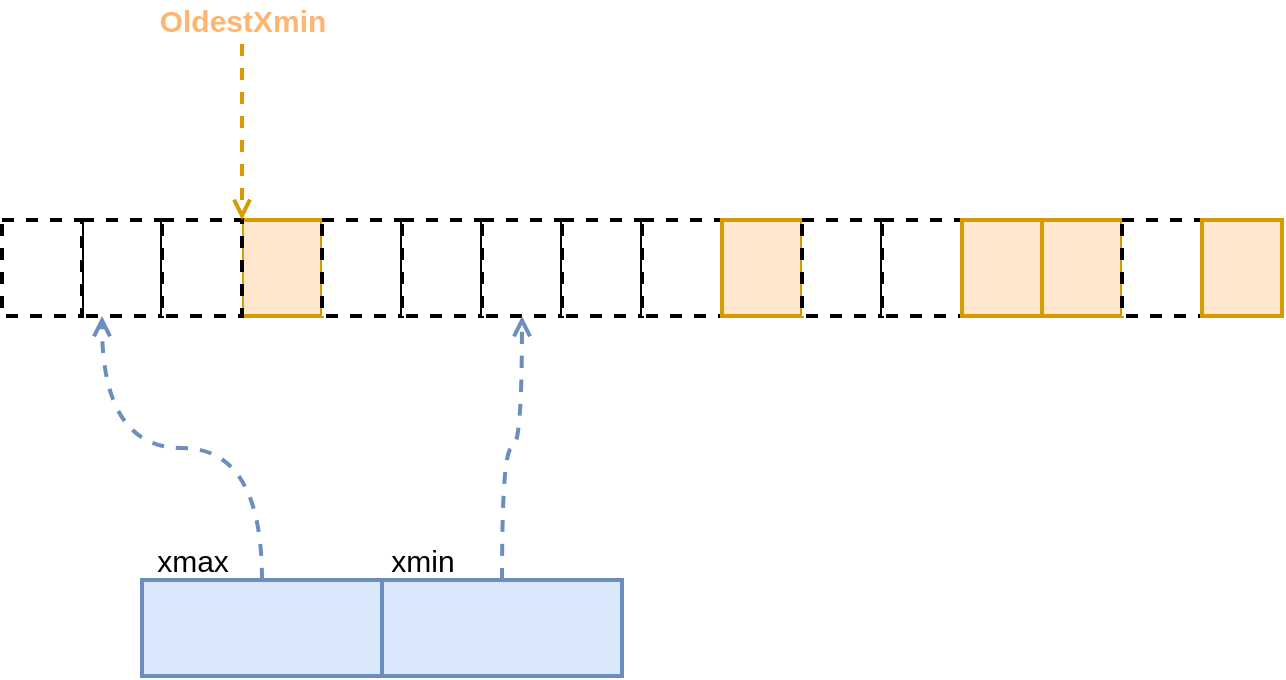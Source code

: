<mxfile version="14.6.13" type="device" pages="4"><diagram id="qN7-eHip-FK7MwKIAwkk" name="OlestXmin"><mxGraphModel dx="1106" dy="1003" grid="1" gridSize="10" guides="1" tooltips="1" connect="1" arrows="1" fold="1" page="1" pageScale="1" pageWidth="850" pageHeight="1100" math="0" shadow="0"><root><mxCell id="0"/><mxCell id="1" parent="0"/><mxCell id="NRxOP3LeIDMQP-zVwlDZ-1" value="" style="rounded=0;whiteSpace=wrap;html=1;strokeWidth=2;fontSize=17;fillColor=#ffe6cc;strokeColor=#d79b00;" vertex="1" parent="1"><mxGeometry x="190" y="300" width="40" height="48" as="geometry"/></mxCell><mxCell id="NRxOP3LeIDMQP-zVwlDZ-2" value="" style="rounded=0;whiteSpace=wrap;html=1;strokeWidth=2;fontSize=17;dashed=1;" vertex="1" parent="1"><mxGeometry x="230" y="300" width="40" height="48" as="geometry"/></mxCell><mxCell id="NRxOP3LeIDMQP-zVwlDZ-3" value="" style="rounded=0;whiteSpace=wrap;html=1;strokeWidth=2;fontSize=17;dashed=1;" vertex="1" parent="1"><mxGeometry x="270" y="300" width="40" height="48" as="geometry"/></mxCell><mxCell id="NRxOP3LeIDMQP-zVwlDZ-4" value="" style="rounded=0;whiteSpace=wrap;html=1;strokeWidth=2;fontSize=17;dashed=1;" vertex="1" parent="1"><mxGeometry x="310" y="300" width="40" height="48" as="geometry"/></mxCell><mxCell id="NRxOP3LeIDMQP-zVwlDZ-5" value="" style="rounded=0;whiteSpace=wrap;html=1;strokeWidth=2;fontSize=17;dashed=1;" vertex="1" parent="1"><mxGeometry x="350" y="300" width="40" height="48" as="geometry"/></mxCell><mxCell id="NRxOP3LeIDMQP-zVwlDZ-6" value="" style="rounded=0;whiteSpace=wrap;html=1;strokeWidth=2;fontSize=17;dashed=1;" vertex="1" parent="1"><mxGeometry x="390" y="300" width="40" height="48" as="geometry"/></mxCell><mxCell id="NRxOP3LeIDMQP-zVwlDZ-7" value="" style="rounded=0;whiteSpace=wrap;html=1;strokeWidth=2;fontSize=17;fillColor=#ffe6cc;strokeColor=#d79b00;" vertex="1" parent="1"><mxGeometry x="430" y="300" width="40" height="48" as="geometry"/></mxCell><mxCell id="NRxOP3LeIDMQP-zVwlDZ-8" value="" style="rounded=0;whiteSpace=wrap;html=1;strokeWidth=2;fontSize=17;dashed=1;" vertex="1" parent="1"><mxGeometry x="470" y="300" width="40" height="48" as="geometry"/></mxCell><mxCell id="NRxOP3LeIDMQP-zVwlDZ-9" value="" style="rounded=0;whiteSpace=wrap;html=1;strokeWidth=2;fontSize=17;dashed=1;" vertex="1" parent="1"><mxGeometry x="510" y="300" width="40" height="48" as="geometry"/></mxCell><mxCell id="NRxOP3LeIDMQP-zVwlDZ-10" value="" style="rounded=0;whiteSpace=wrap;html=1;strokeWidth=2;fontSize=17;fillColor=#ffe6cc;strokeColor=#d79b00;" vertex="1" parent="1"><mxGeometry x="550" y="300" width="40" height="48" as="geometry"/></mxCell><mxCell id="NRxOP3LeIDMQP-zVwlDZ-11" value="" style="rounded=0;whiteSpace=wrap;html=1;strokeWidth=2;fontSize=17;fillColor=#ffe6cc;strokeColor=#d79b00;" vertex="1" parent="1"><mxGeometry x="590" y="300" width="40" height="48" as="geometry"/></mxCell><mxCell id="NRxOP3LeIDMQP-zVwlDZ-12" value="" style="rounded=0;whiteSpace=wrap;html=1;strokeWidth=2;fontSize=17;dashed=1;" vertex="1" parent="1"><mxGeometry x="630" y="300" width="40" height="48" as="geometry"/></mxCell><mxCell id="NRxOP3LeIDMQP-zVwlDZ-13" value="" style="rounded=0;whiteSpace=wrap;html=1;strokeWidth=2;fontSize=17;fillColor=#ffe6cc;strokeColor=#d79b00;" vertex="1" parent="1"><mxGeometry x="670" y="300" width="40" height="48" as="geometry"/></mxCell><mxCell id="NRxOP3LeIDMQP-zVwlDZ-14" value="" style="rounded=0;whiteSpace=wrap;html=1;strokeWidth=2;fontSize=17;dashed=1;" vertex="1" parent="1"><mxGeometry x="110" y="300" width="40" height="48" as="geometry"/></mxCell><mxCell id="NRxOP3LeIDMQP-zVwlDZ-15" value="" style="rounded=0;whiteSpace=wrap;html=1;strokeWidth=2;fontSize=17;dashed=1;" vertex="1" parent="1"><mxGeometry x="150" y="300" width="40" height="48" as="geometry"/></mxCell><mxCell id="NRxOP3LeIDMQP-zVwlDZ-16" value="" style="endArrow=open;html=1;entryX=1;entryY=0;entryDx=0;entryDy=0;dashed=1;endFill=0;strokeWidth=2;fillColor=#ffe6cc;strokeColor=#d79b00;exitX=0.5;exitY=1.1;exitDx=0;exitDy=0;exitPerimeter=0;" edge="1" parent="1" source="NRxOP3LeIDMQP-zVwlDZ-17" target="NRxOP3LeIDMQP-zVwlDZ-15"><mxGeometry width="50" height="50" relative="1" as="geometry"><mxPoint x="-255" y="220" as="sourcePoint"/><mxPoint x="-330" y="360" as="targetPoint"/></mxGeometry></mxCell><mxCell id="NRxOP3LeIDMQP-zVwlDZ-17" value="OldestXmin" style="text;html=1;align=center;verticalAlign=middle;resizable=0;points=[];autosize=1;strokeColor=none;fontStyle=1;fontSize=15;fontColor=#FFB570;" vertex="1" parent="1"><mxGeometry x="140" y="190" width="100" height="20" as="geometry"/></mxCell><mxCell id="NRxOP3LeIDMQP-zVwlDZ-18" style="edgeStyle=orthogonalEdgeStyle;rounded=0;orthogonalLoop=1;jettySize=auto;html=1;exitX=0.5;exitY=0;exitDx=0;exitDy=0;entryX=0.25;entryY=1;entryDx=0;entryDy=0;dashed=1;fontSize=15;fontColor=#FFB570;endArrow=open;endFill=0;strokeWidth=2;curved=1;fillColor=#dae8fc;strokeColor=#6c8ebf;" edge="1" parent="1" source="NRxOP3LeIDMQP-zVwlDZ-19" target="NRxOP3LeIDMQP-zVwlDZ-14"><mxGeometry relative="1" as="geometry"/></mxCell><mxCell id="NRxOP3LeIDMQP-zVwlDZ-19" value="" style="rounded=0;whiteSpace=wrap;html=1;strokeWidth=2;fontSize=17;fillColor=#dae8fc;strokeColor=#6c8ebf;" vertex="1" parent="1"><mxGeometry x="140" y="480" width="120" height="48" as="geometry"/></mxCell><mxCell id="NRxOP3LeIDMQP-zVwlDZ-20" value="xmax" style="text;html=1;align=center;verticalAlign=middle;resizable=0;points=[];autosize=1;fontSize=15;" vertex="1" parent="1"><mxGeometry x="140" y="460" width="50" height="20" as="geometry"/></mxCell><mxCell id="NRxOP3LeIDMQP-zVwlDZ-21" style="edgeStyle=orthogonalEdgeStyle;curved=1;rounded=0;orthogonalLoop=1;jettySize=auto;html=1;exitX=0.5;exitY=0;exitDx=0;exitDy=0;entryX=0.5;entryY=1;entryDx=0;entryDy=0;dashed=1;fontSize=15;fontColor=#FFB570;endArrow=open;endFill=0;strokeWidth=2;fillColor=#dae8fc;strokeColor=#6c8ebf;" edge="1" parent="1" source="NRxOP3LeIDMQP-zVwlDZ-22" target="NRxOP3LeIDMQP-zVwlDZ-4"><mxGeometry relative="1" as="geometry"/></mxCell><mxCell id="NRxOP3LeIDMQP-zVwlDZ-22" value="" style="rounded=0;whiteSpace=wrap;html=1;strokeWidth=2;fontSize=17;fillColor=#dae8fc;strokeColor=#6c8ebf;" vertex="1" parent="1"><mxGeometry x="260" y="480" width="120" height="48" as="geometry"/></mxCell><mxCell id="NRxOP3LeIDMQP-zVwlDZ-23" value="xmin" style="text;html=1;align=center;verticalAlign=middle;resizable=0;points=[];autosize=1;fontSize=15;" vertex="1" parent="1"><mxGeometry x="255" y="460" width="50" height="20" as="geometry"/></mxCell><mxCell id="NRxOP3LeIDMQP-zVwlDZ-24" value="" style="rounded=0;whiteSpace=wrap;html=1;strokeWidth=2;fontSize=17;dashed=1;" vertex="1" parent="1"><mxGeometry x="70" y="300" width="40" height="48" as="geometry"/></mxCell></root></mxGraphModel></diagram><diagram id="BMmLisI3dD2xZ5gy7JbU" name="Truncate"><mxGraphModel dx="1106" dy="1003" grid="1" gridSize="10" guides="1" tooltips="1" connect="1" arrows="1" fold="1" page="1" pageScale="1" pageWidth="850" pageHeight="1100" math="0" shadow="0"><root><mxCell id="S-P9A-D5tziw9vJ8wwl2-0"/><mxCell id="S-P9A-D5tziw9vJ8wwl2-1" parent="S-P9A-D5tziw9vJ8wwl2-0"/><mxCell id="S-P9A-D5tziw9vJ8wwl2-2" value="" style="rounded=0;whiteSpace=wrap;html=1;strokeWidth=2;fontSize=17;fillColor=#f8cecc;strokeColor=#b85450;dashed=1;perimeterSpacing=1;" vertex="1" parent="S-P9A-D5tziw9vJ8wwl2-1"><mxGeometry x="470" y="410" width="40" height="48" as="geometry"/></mxCell><mxCell id="S-P9A-D5tziw9vJ8wwl2-3" value="" style="rounded=0;whiteSpace=wrap;html=1;strokeWidth=2;fontSize=17;fillColor=#fff2cc;strokeColor=#d6b656;dashed=1;" vertex="1" parent="S-P9A-D5tziw9vJ8wwl2-1"><mxGeometry x="310" y="410" width="40" height="48" as="geometry"/></mxCell><mxCell id="S-P9A-D5tziw9vJ8wwl2-4" value="" style="rounded=0;whiteSpace=wrap;html=1;strokeWidth=2;fontSize=17;fillColor=#fff2cc;strokeColor=#d6b656;dashed=1;" vertex="1" parent="S-P9A-D5tziw9vJ8wwl2-1"><mxGeometry x="190" y="410" width="40" height="48" as="geometry"/></mxCell><mxCell id="S-P9A-D5tziw9vJ8wwl2-5" value="" style="rounded=0;whiteSpace=wrap;html=1;strokeWidth=2;fontSize=17;dashed=1;fillColor=#fff2cc;strokeColor=#d6b656;" vertex="1" parent="S-P9A-D5tziw9vJ8wwl2-1"><mxGeometry x="310" y="230" width="40" height="48" as="geometry"/></mxCell><mxCell id="S-P9A-D5tziw9vJ8wwl2-6" value="" style="rounded=0;whiteSpace=wrap;html=1;strokeWidth=2;fontSize=17;fillColor=#ffe6cc;strokeColor=#d79b00;" vertex="1" parent="S-P9A-D5tziw9vJ8wwl2-1"><mxGeometry x="230" y="410" width="40" height="48" as="geometry"/></mxCell><mxCell id="S-P9A-D5tziw9vJ8wwl2-7" value="" style="rounded=0;whiteSpace=wrap;html=1;strokeWidth=2;fontSize=17;fillColor=#ffe6cc;strokeColor=#d79b00;" vertex="1" parent="S-P9A-D5tziw9vJ8wwl2-1"><mxGeometry x="270" y="410" width="40" height="48" as="geometry"/></mxCell><mxCell id="S-P9A-D5tziw9vJ8wwl2-8" value="" style="rounded=0;whiteSpace=wrap;html=1;strokeWidth=2;fontSize=17;fillColor=#ffe6cc;strokeColor=#d79b00;" vertex="1" parent="S-P9A-D5tziw9vJ8wwl2-1"><mxGeometry x="350" y="410" width="40" height="48" as="geometry"/></mxCell><mxCell id="S-P9A-D5tziw9vJ8wwl2-9" value="" style="rounded=0;whiteSpace=wrap;html=1;strokeWidth=2;fontSize=17;fillColor=#ffe6cc;strokeColor=#d79b00;" vertex="1" parent="S-P9A-D5tziw9vJ8wwl2-1"><mxGeometry x="390" y="410" width="40" height="48" as="geometry"/></mxCell><mxCell id="S-P9A-D5tziw9vJ8wwl2-10" value="" style="rounded=0;whiteSpace=wrap;html=1;strokeWidth=2;fontSize=17;fillColor=#f8cecc;strokeColor=#b85450;dashed=1;" vertex="1" parent="S-P9A-D5tziw9vJ8wwl2-1"><mxGeometry x="430" y="410" width="40" height="48" as="geometry"/></mxCell><mxCell id="S-P9A-D5tziw9vJ8wwl2-11" value="" style="rounded=0;whiteSpace=wrap;html=1;strokeWidth=2;fontSize=17;fillColor=#f8cecc;strokeColor=#b85450;dashed=1;" vertex="1" parent="S-P9A-D5tziw9vJ8wwl2-1"><mxGeometry x="510" y="410" width="40" height="48" as="geometry"/></mxCell><mxCell id="S-P9A-D5tziw9vJ8wwl2-12" value="" style="rounded=0;whiteSpace=wrap;html=1;strokeWidth=2;fontSize=17;fillColor=#ffe6cc;strokeColor=#d79b00;" vertex="1" parent="S-P9A-D5tziw9vJ8wwl2-1"><mxGeometry x="160" y="230" width="40" height="48" as="geometry"/></mxCell><mxCell id="S-P9A-D5tziw9vJ8wwl2-13" value="DataPage" style="text;html=1;align=center;verticalAlign=middle;resizable=0;points=[];autosize=1;strokeColor=none;fontSize=15;fontColor=#330000;" vertex="1" parent="S-P9A-D5tziw9vJ8wwl2-1"><mxGeometry x="200" y="244" width="80" height="20" as="geometry"/></mxCell><mxCell id="S-P9A-D5tziw9vJ8wwl2-14" value="..." style="rounded=0;whiteSpace=wrap;html=1;strokeWidth=2;fontSize=17;fillColor=#ffe6cc;strokeColor=#d79b00;" vertex="1" parent="S-P9A-D5tziw9vJ8wwl2-1"><mxGeometry x="150" y="410" width="40" height="48" as="geometry"/></mxCell><mxCell id="S-P9A-D5tziw9vJ8wwl2-15" value="" style="endArrow=open;html=1;dashed=1;fontSize=15;fontColor=#330000;strokeWidth=2;entryX=1;entryY=0;entryDx=0;entryDy=0;endFill=0;" edge="1" parent="S-P9A-D5tziw9vJ8wwl2-1" target="S-P9A-D5tziw9vJ8wwl2-11"><mxGeometry width="50" height="50" relative="1" as="geometry"><mxPoint x="550" y="360" as="sourcePoint"/><mxPoint x="500" y="290" as="targetPoint"/></mxGeometry></mxCell><mxCell id="S-P9A-D5tziw9vJ8wwl2-16" value="end" style="text;html=1;align=center;verticalAlign=middle;resizable=0;points=[];autosize=1;strokeColor=none;fontSize=15;fontColor=#330000;fontStyle=1" vertex="1" parent="S-P9A-D5tziw9vJ8wwl2-1"><mxGeometry x="530" y="340" width="40" height="20" as="geometry"/></mxCell><mxCell id="S-P9A-D5tziw9vJ8wwl2-17" value="Unused Page" style="text;html=1;align=center;verticalAlign=middle;resizable=0;points=[];autosize=1;fontSize=15;fontStyle=0" vertex="1" parent="S-P9A-D5tziw9vJ8wwl2-1"><mxGeometry x="350" y="244" width="110" height="20" as="geometry"/></mxCell><mxCell id="S-P9A-D5tziw9vJ8wwl2-18" value="" style="endArrow=none;dashed=1;html=1;strokeWidth=2;fontSize=15;fillColor=#f8cecc;fontColor=#F19C99;strokeColor=#F19C99;" edge="1" parent="S-P9A-D5tziw9vJ8wwl2-1"><mxGeometry width="50" height="50" relative="1" as="geometry"><mxPoint x="430" y="350" as="sourcePoint"/><mxPoint x="430" y="510" as="targetPoint"/></mxGeometry></mxCell><mxCell id="S-P9A-D5tziw9vJ8wwl2-19" value="Truncate" style="text;html=1;align=center;verticalAlign=middle;resizable=0;points=[];autosize=1;strokeColor=none;fontSize=15;fontStyle=1;fontColor=#F19C99;" vertex="1" parent="S-P9A-D5tziw9vJ8wwl2-1"><mxGeometry x="390" y="320" width="80" height="20" as="geometry"/></mxCell><mxCell id="S-P9A-D5tziw9vJ8wwl2-20" value="" style="edgeStyle=orthogonalEdgeStyle;curved=1;rounded=0;orthogonalLoop=1;jettySize=auto;html=1;dashed=1;fontSize=15;fontColor=#F19C99;endArrow=open;endFill=0;strokeWidth=2;entryX=0.5;entryY=1;entryDx=0;entryDy=0;fillColor=#dae8fc;strokeColor=#FFD966;" edge="1" parent="S-P9A-D5tziw9vJ8wwl2-1" source="S-P9A-D5tziw9vJ8wwl2-25" target="S-P9A-D5tziw9vJ8wwl2-2"><mxGeometry relative="1" as="geometry"/></mxCell><mxCell id="S-P9A-D5tziw9vJ8wwl2-21" value="" style="edgeStyle=orthogonalEdgeStyle;curved=1;rounded=0;orthogonalLoop=1;jettySize=auto;html=1;dashed=1;fontSize=15;fontColor=#F19C99;endArrow=open;endFill=0;strokeWidth=2;entryX=0.5;entryY=1;entryDx=0;entryDy=0;fillColor=#dae8fc;strokeColor=#FFD966;" edge="1" parent="S-P9A-D5tziw9vJ8wwl2-1" source="S-P9A-D5tziw9vJ8wwl2-25" target="S-P9A-D5tziw9vJ8wwl2-10"><mxGeometry relative="1" as="geometry"/></mxCell><mxCell id="S-P9A-D5tziw9vJ8wwl2-22" value="" style="edgeStyle=orthogonalEdgeStyle;curved=1;rounded=0;orthogonalLoop=1;jettySize=auto;html=1;dashed=1;fontSize=15;fontColor=#F19C99;endArrow=open;endFill=0;strokeWidth=2;fillColor=#dae8fc;strokeColor=#FFD966;" edge="1" parent="S-P9A-D5tziw9vJ8wwl2-1" source="S-P9A-D5tziw9vJ8wwl2-25" target="S-P9A-D5tziw9vJ8wwl2-11"><mxGeometry relative="1" as="geometry"/></mxCell><mxCell id="S-P9A-D5tziw9vJ8wwl2-23" value="" style="edgeStyle=orthogonalEdgeStyle;curved=1;rounded=0;orthogonalLoop=1;jettySize=auto;html=1;dashed=1;fontSize=15;fontColor=#F19C99;endArrow=open;endFill=0;strokeWidth=2;entryX=0.5;entryY=1;entryDx=0;entryDy=0;fillColor=#dae8fc;strokeColor=#FFD966;" edge="1" parent="S-P9A-D5tziw9vJ8wwl2-1" source="S-P9A-D5tziw9vJ8wwl2-25" target="S-P9A-D5tziw9vJ8wwl2-3"><mxGeometry relative="1" as="geometry"/></mxCell><mxCell id="S-P9A-D5tziw9vJ8wwl2-24" value="" style="edgeStyle=orthogonalEdgeStyle;curved=1;rounded=0;orthogonalLoop=1;jettySize=auto;html=1;dashed=1;fontSize=15;fontColor=#F19C99;endArrow=open;endFill=0;strokeWidth=2;fillColor=#dae8fc;entryX=0.5;entryY=1;entryDx=0;entryDy=0;strokeColor=#FFD966;" edge="1" parent="S-P9A-D5tziw9vJ8wwl2-1" source="S-P9A-D5tziw9vJ8wwl2-25" target="S-P9A-D5tziw9vJ8wwl2-4"><mxGeometry relative="1" as="geometry"/></mxCell><mxCell id="S-P9A-D5tziw9vJ8wwl2-25" value="VACUUM" style="text;html=1;align=center;verticalAlign=middle;resizable=0;points=[];autosize=1;fontSize=15;fontStyle=1;fontColor=#FFD966;" vertex="1" parent="S-P9A-D5tziw9vJ8wwl2-1"><mxGeometry x="290" y="560" width="80" height="20" as="geometry"/></mxCell><mxCell id="S-P9A-D5tziw9vJ8wwl2-26" value="" style="rounded=0;whiteSpace=wrap;html=1;strokeWidth=2;fontSize=17;fillColor=#f8cecc;strokeColor=#b85450;dashed=1;" vertex="1" parent="S-P9A-D5tziw9vJ8wwl2-1"><mxGeometry x="475" y="230" width="40" height="48" as="geometry"/></mxCell><mxCell id="S-P9A-D5tziw9vJ8wwl2-27" value="&amp;nbsp;Free Page" style="text;html=1;align=center;verticalAlign=middle;resizable=0;points=[];autosize=1;fontSize=15;" vertex="1" parent="S-P9A-D5tziw9vJ8wwl2-1"><mxGeometry x="515" y="244" width="90" height="20" as="geometry"/></mxCell><mxCell id="S-P9A-D5tziw9vJ8wwl2-28" value="" style="rounded=0;whiteSpace=wrap;html=1;strokeWidth=2;fontSize=17;fontColor=#FFD966;fillColor=none;dashed=1;" vertex="1" parent="S-P9A-D5tziw9vJ8wwl2-1"><mxGeometry x="130" y="380" width="450" height="100" as="geometry"/></mxCell><mxCell id="S-P9A-D5tziw9vJ8wwl2-29" value="file" style="text;html=1;align=center;verticalAlign=middle;resizable=0;points=[];autosize=1;fontSize=15;" vertex="1" parent="S-P9A-D5tziw9vJ8wwl2-1"><mxGeometry x="130" y="360" width="30" height="20" as="geometry"/></mxCell></root></mxGraphModel></diagram><diagram id="OkwhIlLmRF3444ZNIu5r" name="vacuumfull"><mxGraphModel dx="1106" dy="1003" grid="1" gridSize="10" guides="1" tooltips="1" connect="1" arrows="1" fold="1" page="1" pageScale="1" pageWidth="850" pageHeight="1100" math="0" shadow="0"><root><mxCell id="kVs6sdmf_v7Ayw3e-QyI-0"/><mxCell id="kVs6sdmf_v7Ayw3e-QyI-1" parent="kVs6sdmf_v7Ayw3e-QyI-0"/><mxCell id="kVs6sdmf_v7Ayw3e-QyI-2" value="" style="rounded=0;whiteSpace=wrap;html=1;strokeWidth=2;fontSize=17;fillColor=#fff2cc;strokeColor=#d6b656;dashed=1;perimeterSpacing=1;" vertex="1" parent="kVs6sdmf_v7Ayw3e-QyI-1"><mxGeometry x="435" y="410" width="40" height="48" as="geometry"/></mxCell><mxCell id="kVs6sdmf_v7Ayw3e-QyI-3" value="" style="rounded=0;whiteSpace=wrap;html=1;strokeWidth=2;fontSize=17;fillColor=#fff2cc;strokeColor=#d6b656;dashed=1;" vertex="1" parent="kVs6sdmf_v7Ayw3e-QyI-1"><mxGeometry x="275" y="410" width="40" height="48" as="geometry"/></mxCell><mxCell id="kVs6sdmf_v7Ayw3e-QyI-4" value="" style="rounded=0;whiteSpace=wrap;html=1;strokeWidth=2;fontSize=17;fillColor=#fff2cc;strokeColor=#d6b656;dashed=1;" vertex="1" parent="kVs6sdmf_v7Ayw3e-QyI-1"><mxGeometry x="155" y="410" width="40" height="48" as="geometry"/></mxCell><mxCell id="kVs6sdmf_v7Ayw3e-QyI-5" style="edgeStyle=orthogonalEdgeStyle;curved=1;rounded=0;orthogonalLoop=1;jettySize=auto;html=1;exitX=0.5;exitY=1;exitDx=0;exitDy=0;dashed=1;fontSize=15;fontColor=#FFD966;endArrow=open;endFill=0;strokeWidth=2;strokeColor=#FFCE9F;" edge="1" parent="kVs6sdmf_v7Ayw3e-QyI-1" source="kVs6sdmf_v7Ayw3e-QyI-6" target="kVs6sdmf_v7Ayw3e-QyI-18"><mxGeometry relative="1" as="geometry"/></mxCell><mxCell id="kVs6sdmf_v7Ayw3e-QyI-6" value="" style="rounded=0;whiteSpace=wrap;html=1;strokeWidth=2;fontSize=17;fillColor=#ffe6cc;strokeColor=#d79b00;" vertex="1" parent="kVs6sdmf_v7Ayw3e-QyI-1"><mxGeometry x="195" y="410" width="40" height="48" as="geometry"/></mxCell><mxCell id="kVs6sdmf_v7Ayw3e-QyI-7" style="edgeStyle=orthogonalEdgeStyle;curved=1;rounded=0;orthogonalLoop=1;jettySize=auto;html=1;exitX=0.5;exitY=1;exitDx=0;exitDy=0;entryX=0.5;entryY=0;entryDx=0;entryDy=0;dashed=1;fontSize=15;fontColor=#FFD966;endArrow=open;endFill=0;strokeWidth=2;strokeColor=#FFCE9F;" edge="1" parent="kVs6sdmf_v7Ayw3e-QyI-1" source="kVs6sdmf_v7Ayw3e-QyI-8" target="kVs6sdmf_v7Ayw3e-QyI-19"><mxGeometry relative="1" as="geometry"/></mxCell><mxCell id="kVs6sdmf_v7Ayw3e-QyI-8" value="" style="rounded=0;whiteSpace=wrap;html=1;strokeWidth=2;fontSize=17;fillColor=#ffe6cc;strokeColor=#d79b00;" vertex="1" parent="kVs6sdmf_v7Ayw3e-QyI-1"><mxGeometry x="235" y="410" width="40" height="48" as="geometry"/></mxCell><mxCell id="kVs6sdmf_v7Ayw3e-QyI-9" value="" style="edgeStyle=orthogonalEdgeStyle;curved=1;rounded=0;orthogonalLoop=1;jettySize=auto;html=1;dashed=1;fontSize=15;fontColor=#FFD966;endArrow=open;endFill=0;strokeWidth=2;entryX=0.5;entryY=0;entryDx=0;entryDy=0;exitX=0.5;exitY=1;exitDx=0;exitDy=0;strokeColor=#FFCE9F;" edge="1" parent="kVs6sdmf_v7Ayw3e-QyI-1" source="kVs6sdmf_v7Ayw3e-QyI-10" target="kVs6sdmf_v7Ayw3e-QyI-20"><mxGeometry relative="1" as="geometry"/></mxCell><mxCell id="kVs6sdmf_v7Ayw3e-QyI-10" value="" style="rounded=0;whiteSpace=wrap;html=1;strokeWidth=2;fontSize=17;fillColor=#ffe6cc;strokeColor=#d79b00;" vertex="1" parent="kVs6sdmf_v7Ayw3e-QyI-1"><mxGeometry x="315" y="410" width="40" height="48" as="geometry"/></mxCell><mxCell id="kVs6sdmf_v7Ayw3e-QyI-11" value="" style="edgeStyle=orthogonalEdgeStyle;curved=1;rounded=0;orthogonalLoop=1;jettySize=auto;html=1;dashed=1;fontSize=15;fontColor=#FFD966;endArrow=open;endFill=0;strokeWidth=2;exitX=0.5;exitY=1;exitDx=0;exitDy=0;strokeColor=#FFCE9F;" edge="1" parent="kVs6sdmf_v7Ayw3e-QyI-1" source="kVs6sdmf_v7Ayw3e-QyI-12" target="kVs6sdmf_v7Ayw3e-QyI-21"><mxGeometry relative="1" as="geometry"/></mxCell><mxCell id="kVs6sdmf_v7Ayw3e-QyI-12" value="" style="rounded=0;whiteSpace=wrap;html=1;strokeWidth=2;fontSize=17;fillColor=#ffe6cc;strokeColor=#d79b00;" vertex="1" parent="kVs6sdmf_v7Ayw3e-QyI-1"><mxGeometry x="355" y="410" width="40" height="48" as="geometry"/></mxCell><mxCell id="kVs6sdmf_v7Ayw3e-QyI-13" value="" style="rounded=0;whiteSpace=wrap;html=1;strokeWidth=2;fontSize=17;fillColor=#fff2cc;strokeColor=#d6b656;dashed=1;" vertex="1" parent="kVs6sdmf_v7Ayw3e-QyI-1"><mxGeometry x="395" y="410" width="40" height="48" as="geometry"/></mxCell><mxCell id="kVs6sdmf_v7Ayw3e-QyI-14" value="" style="edgeStyle=orthogonalEdgeStyle;curved=1;rounded=0;orthogonalLoop=1;jettySize=auto;html=1;dashed=1;fontSize=15;fontColor=#FFD966;endArrow=open;endFill=0;strokeWidth=2;exitX=0.5;exitY=1;exitDx=0;exitDy=0;strokeColor=#FFCE9F;" edge="1" parent="kVs6sdmf_v7Ayw3e-QyI-1" source="kVs6sdmf_v7Ayw3e-QyI-15" target="kVs6sdmf_v7Ayw3e-QyI-22"><mxGeometry relative="1" as="geometry"/></mxCell><mxCell id="kVs6sdmf_v7Ayw3e-QyI-15" value="" style="rounded=0;whiteSpace=wrap;html=1;strokeWidth=2;fontSize=17;fillColor=#ffe6cc;strokeColor=#d79b00;" vertex="1" parent="kVs6sdmf_v7Ayw3e-QyI-1"><mxGeometry x="475" y="410" width="40" height="48" as="geometry"/></mxCell><mxCell id="kVs6sdmf_v7Ayw3e-QyI-16" style="edgeStyle=orthogonalEdgeStyle;curved=1;rounded=0;orthogonalLoop=1;jettySize=auto;html=1;exitX=0.5;exitY=1;exitDx=0;exitDy=0;entryX=0.5;entryY=0;entryDx=0;entryDy=0;dashed=1;fontSize=15;fontColor=#FFD966;endArrow=open;endFill=0;strokeWidth=2;strokeColor=#FFCE9F;" edge="1" parent="kVs6sdmf_v7Ayw3e-QyI-1" source="kVs6sdmf_v7Ayw3e-QyI-17" target="kVs6sdmf_v7Ayw3e-QyI-23"><mxGeometry relative="1" as="geometry"/></mxCell><mxCell id="kVs6sdmf_v7Ayw3e-QyI-17" value="" style="rounded=0;whiteSpace=wrap;html=1;strokeWidth=2;fontSize=17;fillColor=#ffe6cc;strokeColor=#d79b00;" vertex="1" parent="kVs6sdmf_v7Ayw3e-QyI-1"><mxGeometry x="115" y="410" width="40" height="48" as="geometry"/></mxCell><mxCell id="kVs6sdmf_v7Ayw3e-QyI-18" value="" style="rounded=0;whiteSpace=wrap;html=1;strokeWidth=2;fontSize=17;fillColor=#ffe6cc;strokeColor=#d79b00;" vertex="1" parent="kVs6sdmf_v7Ayw3e-QyI-1"><mxGeometry x="150" y="592" width="40" height="48" as="geometry"/></mxCell><mxCell id="kVs6sdmf_v7Ayw3e-QyI-19" value="" style="rounded=0;whiteSpace=wrap;html=1;strokeWidth=2;fontSize=17;fillColor=#ffe6cc;strokeColor=#d79b00;" vertex="1" parent="kVs6sdmf_v7Ayw3e-QyI-1"><mxGeometry x="190" y="592" width="40" height="48" as="geometry"/></mxCell><mxCell id="kVs6sdmf_v7Ayw3e-QyI-20" value="" style="rounded=0;whiteSpace=wrap;html=1;strokeWidth=2;fontSize=17;fillColor=#ffe6cc;strokeColor=#d79b00;" vertex="1" parent="kVs6sdmf_v7Ayw3e-QyI-1"><mxGeometry x="230" y="592" width="40" height="48" as="geometry"/></mxCell><mxCell id="kVs6sdmf_v7Ayw3e-QyI-21" value="" style="rounded=0;whiteSpace=wrap;html=1;strokeWidth=2;fontSize=17;fillColor=#ffe6cc;strokeColor=#d79b00;" vertex="1" parent="kVs6sdmf_v7Ayw3e-QyI-1"><mxGeometry x="270" y="592" width="40" height="48" as="geometry"/></mxCell><mxCell id="kVs6sdmf_v7Ayw3e-QyI-22" value="" style="rounded=0;whiteSpace=wrap;html=1;strokeWidth=2;fontSize=17;fillColor=#ffe6cc;strokeColor=#d79b00;" vertex="1" parent="kVs6sdmf_v7Ayw3e-QyI-1"><mxGeometry x="310" y="592" width="40" height="48" as="geometry"/></mxCell><mxCell id="kVs6sdmf_v7Ayw3e-QyI-23" value="" style="rounded=0;whiteSpace=wrap;html=1;strokeWidth=2;fontSize=17;fillColor=#ffe6cc;strokeColor=#d79b00;" vertex="1" parent="kVs6sdmf_v7Ayw3e-QyI-1"><mxGeometry x="110" y="592" width="40" height="48" as="geometry"/></mxCell><mxCell id="kVs6sdmf_v7Ayw3e-QyI-24" value="" style="rounded=0;whiteSpace=wrap;html=1;strokeWidth=2;fontSize=17;fontColor=#FFD966;fillColor=none;dashed=1;" vertex="1" parent="kVs6sdmf_v7Ayw3e-QyI-1"><mxGeometry x="90" y="390" width="450" height="90" as="geometry"/></mxCell><mxCell id="kVs6sdmf_v7Ayw3e-QyI-25" value="lock: Access Exclusive" style="text;html=1;align=center;verticalAlign=middle;resizable=0;points=[];autosize=1;fontSize=15;" vertex="1" parent="kVs6sdmf_v7Ayw3e-QyI-1"><mxGeometry x="90" y="370" width="170" height="20" as="geometry"/></mxCell><mxCell id="kVs6sdmf_v7Ayw3e-QyI-26" value="" style="rounded=0;whiteSpace=wrap;html=1;strokeWidth=2;fontSize=17;dashed=1;fillColor=#fff2cc;strokeColor=#d6b656;" vertex="1" parent="kVs6sdmf_v7Ayw3e-QyI-1"><mxGeometry x="270" y="250" width="40" height="48" as="geometry"/></mxCell><mxCell id="kVs6sdmf_v7Ayw3e-QyI-27" value="" style="rounded=0;whiteSpace=wrap;html=1;strokeWidth=2;fontSize=17;fillColor=#ffe6cc;strokeColor=#d79b00;" vertex="1" parent="kVs6sdmf_v7Ayw3e-QyI-1"><mxGeometry x="120" y="250" width="40" height="48" as="geometry"/></mxCell><mxCell id="kVs6sdmf_v7Ayw3e-QyI-28" value="Data Tuple" style="text;html=1;align=center;verticalAlign=middle;resizable=0;points=[];autosize=1;strokeColor=none;fontSize=15;fontColor=#330000;" vertex="1" parent="kVs6sdmf_v7Ayw3e-QyI-1"><mxGeometry x="160" y="264" width="90" height="20" as="geometry"/></mxCell><mxCell id="kVs6sdmf_v7Ayw3e-QyI-29" value="Unused Tuple" style="text;html=1;align=center;verticalAlign=middle;resizable=0;points=[];autosize=1;fontSize=15;fontStyle=0" vertex="1" parent="kVs6sdmf_v7Ayw3e-QyI-1"><mxGeometry x="310" y="264" width="110" height="20" as="geometry"/></mxCell></root></mxGraphModel></diagram><diagram id="-n5GWjoYs5DnP08mwkkI" name="pg_repack"><mxGraphModel dx="1106" dy="1003" grid="1" gridSize="10" guides="1" tooltips="1" connect="1" arrows="1" fold="1" page="1" pageScale="1" pageWidth="850" pageHeight="1100" math="0" shadow="0"><root><mxCell id="yMRQQi6oSJZPXA9ZxcSo-0"/><mxCell id="yMRQQi6oSJZPXA9ZxcSo-1" parent="yMRQQi6oSJZPXA9ZxcSo-0"/><mxCell id="yMRQQi6oSJZPXA9ZxcSo-2" value="" style="rounded=0;whiteSpace=wrap;html=1;strokeWidth=2;fontSize=17;dashed=1;fontColor=#7EA6E0;fillColor=none;" vertex="1" parent="yMRQQi6oSJZPXA9ZxcSo-1"><mxGeometry x="210" y="583" width="340" height="110" as="geometry"/></mxCell><mxCell id="yMRQQi6oSJZPXA9ZxcSo-3" value="" style="rounded=0;whiteSpace=wrap;html=1;strokeWidth=2;fontSize=17;dashed=1;fontColor=#7EA6E0;fillColor=none;" vertex="1" parent="yMRQQi6oSJZPXA9ZxcSo-1"><mxGeometry x="210" y="334" width="330" height="110" as="geometry"/></mxCell><mxCell id="yMRQQi6oSJZPXA9ZxcSo-4" style="edgeStyle=orthogonalEdgeStyle;curved=1;rounded=0;orthogonalLoop=1;jettySize=auto;html=1;exitX=1;exitY=0.75;exitDx=0;exitDy=0;dashed=1;fontSize=15;fontColor=#000000;endArrow=open;endFill=0;strokeWidth=2;strokeColor=#7EA6E0;" edge="1" parent="yMRQQi6oSJZPXA9ZxcSo-1" source="yMRQQi6oSJZPXA9ZxcSo-8" target="yMRQQi6oSJZPXA9ZxcSo-10"><mxGeometry relative="1" as="geometry"><mxPoint x="450" y="388" as="targetPoint"/></mxGeometry></mxCell><mxCell id="yMRQQi6oSJZPXA9ZxcSo-5" value="II. Create Table" style="edgeStyle=orthogonalEdgeStyle;curved=1;rounded=0;orthogonalLoop=1;jettySize=auto;html=1;exitX=0.5;exitY=1;exitDx=0;exitDy=0;entryX=0.5;entryY=0;entryDx=0;entryDy=0;dashed=1;fontSize=15;endArrow=open;endFill=0;strokeWidth=2;fillColor=#f8cecc;strokeColor=#F19C99;fontColor=#F19C99;" edge="1" parent="yMRQQi6oSJZPXA9ZxcSo-1" source="yMRQQi6oSJZPXA9ZxcSo-8" target="yMRQQi6oSJZPXA9ZxcSo-15"><mxGeometry relative="1" as="geometry"/></mxCell><mxCell id="yMRQQi6oSJZPXA9ZxcSo-6" style="edgeStyle=orthogonalEdgeStyle;curved=1;rounded=0;orthogonalLoop=1;jettySize=auto;html=1;exitX=1;exitY=0.5;exitDx=0;exitDy=0;entryX=0;entryY=0.5;entryDx=0;entryDy=0;fontSize=15;fontColor=#7EA6E0;endArrow=open;endFill=0;strokeWidth=1;" edge="1" parent="yMRQQi6oSJZPXA9ZxcSo-1" source="yMRQQi6oSJZPXA9ZxcSo-8" target="yMRQQi6oSJZPXA9ZxcSo-17"><mxGeometry relative="1" as="geometry"/></mxCell><mxCell id="yMRQQi6oSJZPXA9ZxcSo-7" value="I. Create Log" style="edgeStyle=orthogonalEdgeStyle;curved=1;rounded=0;orthogonalLoop=1;jettySize=auto;html=1;exitX=0.75;exitY=1;exitDx=0;exitDy=0;entryX=0;entryY=0.5;entryDx=0;entryDy=0;dashed=1;fontSize=15;endArrow=open;endFill=0;strokeWidth=2;fillColor=#f8cecc;strokeColor=#F19C99;fontColor=#F19C99;" edge="1" parent="yMRQQi6oSJZPXA9ZxcSo-1" source="yMRQQi6oSJZPXA9ZxcSo-8" target="yMRQQi6oSJZPXA9ZxcSo-10"><mxGeometry x="0.557" y="44" relative="1" as="geometry"><mxPoint as="offset"/></mxGeometry></mxCell><mxCell id="yMRQQi6oSJZPXA9ZxcSo-8" value="" style="rounded=0;whiteSpace=wrap;html=1;strokeWidth=2;fontSize=17;fillColor=#ffe6cc;strokeColor=#d79b00;" vertex="1" parent="yMRQQi6oSJZPXA9ZxcSo-1"><mxGeometry x="240" y="364" width="40" height="48" as="geometry"/></mxCell><mxCell id="yMRQQi6oSJZPXA9ZxcSo-9" value="IV. Apply" style="edgeStyle=orthogonalEdgeStyle;curved=1;rounded=0;orthogonalLoop=1;jettySize=auto;html=1;exitX=0.5;exitY=1;exitDx=0;exitDy=0;entryX=1;entryY=0.25;entryDx=0;entryDy=0;dashed=1;fontSize=15;fontColor=#F19C99;endArrow=open;endFill=0;strokeColor=#F19C99;strokeWidth=2;" edge="1" parent="yMRQQi6oSJZPXA9ZxcSo-1" source="yMRQQi6oSJZPXA9ZxcSo-10" target="yMRQQi6oSJZPXA9ZxcSo-15"><mxGeometry relative="1" as="geometry"/></mxCell><mxCell id="yMRQQi6oSJZPXA9ZxcSo-10" value="log" style="rounded=0;whiteSpace=wrap;html=1;strokeWidth=2;fontSize=17;" vertex="1" parent="yMRQQi6oSJZPXA9ZxcSo-1"><mxGeometry x="395" y="484" width="120" height="48" as="geometry"/></mxCell><mxCell id="yMRQQi6oSJZPXA9ZxcSo-11" value="" style="edgeStyle=orthogonalEdgeStyle;curved=1;rounded=0;orthogonalLoop=1;jettySize=auto;html=1;dashed=1;fontSize=15;fontColor=#000000;endArrow=open;endFill=0;strokeWidth=2;strokeColor=#7EA6E0;" edge="1" parent="yMRQQi6oSJZPXA9ZxcSo-1" source="yMRQQi6oSJZPXA9ZxcSo-12" target="yMRQQi6oSJZPXA9ZxcSo-8"><mxGeometry relative="1" as="geometry"/></mxCell><mxCell id="yMRQQi6oSJZPXA9ZxcSo-12" value="INSERT&lt;br&gt;UPDATE&lt;br&gt;DELETE" style="text;html=1;align=center;verticalAlign=middle;resizable=0;points=[];autosize=1;strokeColor=none;fontSize=15;fontColor=#7EA6E0;" vertex="1" parent="yMRQQi6oSJZPXA9ZxcSo-1"><mxGeometry x="120" y="254" width="80" height="60" as="geometry"/></mxCell><mxCell id="yMRQQi6oSJZPXA9ZxcSo-13" style="edgeStyle=orthogonalEdgeStyle;curved=1;rounded=0;orthogonalLoop=1;jettySize=auto;html=1;exitX=1;exitY=0.5;exitDx=0;exitDy=0;entryX=0;entryY=0.5;entryDx=0;entryDy=0;fontSize=15;fontColor=#7EA6E0;endArrow=open;endFill=0;strokeWidth=1;" edge="1" parent="yMRQQi6oSJZPXA9ZxcSo-1" source="yMRQQi6oSJZPXA9ZxcSo-15" target="yMRQQi6oSJZPXA9ZxcSo-16"><mxGeometry relative="1" as="geometry"/></mxCell><mxCell id="yMRQQi6oSJZPXA9ZxcSo-14" value="III. Build Indexes" style="edgeStyle=orthogonalEdgeStyle;curved=1;rounded=0;orthogonalLoop=1;jettySize=auto;html=1;exitX=0.5;exitY=1;exitDx=0;exitDy=0;entryX=0.5;entryY=1;entryDx=0;entryDy=0;fontSize=15;fontColor=#F19C99;endArrow=open;endFill=0;strokeColor=#F19C99;strokeWidth=2;dashed=1;" edge="1" parent="yMRQQi6oSJZPXA9ZxcSo-1" source="yMRQQi6oSJZPXA9ZxcSo-15" target="yMRQQi6oSJZPXA9ZxcSo-16"><mxGeometry relative="1" as="geometry"/></mxCell><mxCell id="yMRQQi6oSJZPXA9ZxcSo-15" value="" style="rounded=0;whiteSpace=wrap;html=1;strokeWidth=2;fontSize=17;dashed=1;fillColor=#ffe6cc;strokeColor=#d79b00;" vertex="1" parent="yMRQQi6oSJZPXA9ZxcSo-1"><mxGeometry x="240" y="614" width="40" height="50" as="geometry"/></mxCell><mxCell id="yMRQQi6oSJZPXA9ZxcSo-16" value="" style="rounded=0;whiteSpace=wrap;html=1;strokeWidth=2;fontSize=17;dashed=1;fillColor=#fff2cc;strokeColor=#d6b656;" vertex="1" parent="yMRQQi6oSJZPXA9ZxcSo-1"><mxGeometry x="470" y="615" width="40" height="48" as="geometry"/></mxCell><mxCell id="yMRQQi6oSJZPXA9ZxcSo-17" value="" style="rounded=0;whiteSpace=wrap;html=1;strokeWidth=2;fontSize=17;fillColor=#fff2cc;strokeColor=#d6b656;" vertex="1" parent="yMRQQi6oSJZPXA9ZxcSo-1"><mxGeometry x="470" y="364" width="40" height="48" as="geometry"/></mxCell><mxCell id="yMRQQi6oSJZPXA9ZxcSo-18" value="V. Swap" style="edgeStyle=orthogonalEdgeStyle;curved=1;rounded=0;orthogonalLoop=1;jettySize=auto;html=1;exitX=0;exitY=0.5;exitDx=0;exitDy=0;entryX=0;entryY=0.5;entryDx=0;entryDy=0;dashed=1;fontSize=15;endArrow=open;endFill=0;strokeWidth=2;strokeColor=#F19C99;fontColor=#F19C99;startArrow=open;startFill=0;" edge="1" parent="yMRQQi6oSJZPXA9ZxcSo-1" source="yMRQQi6oSJZPXA9ZxcSo-3" target="yMRQQi6oSJZPXA9ZxcSo-2"><mxGeometry relative="1" as="geometry"><Array as="points"><mxPoint x="170" y="389"/><mxPoint x="170" y="638"/></Array></mxGeometry></mxCell><mxCell id="yMRQQi6oSJZPXA9ZxcSo-19" value="" style="rounded=0;whiteSpace=wrap;html=1;strokeWidth=2;fontSize=17;fillColor=#ffe6cc;strokeColor=#d79b00;" vertex="1" parent="yMRQQi6oSJZPXA9ZxcSo-1"><mxGeometry x="250" y="180" width="40" height="48" as="geometry"/></mxCell><mxCell id="yMRQQi6oSJZPXA9ZxcSo-20" value="" style="rounded=0;whiteSpace=wrap;html=1;strokeWidth=2;fontSize=17;fillColor=#fff2cc;strokeColor=#d6b656;" vertex="1" parent="yMRQQi6oSJZPXA9ZxcSo-1"><mxGeometry x="380" y="182" width="40" height="48" as="geometry"/></mxCell><mxCell id="yMRQQi6oSJZPXA9ZxcSo-21" value="table" style="text;html=1;align=center;verticalAlign=middle;resizable=0;points=[];autosize=1;fontSize=15;" vertex="1" parent="yMRQQi6oSJZPXA9ZxcSo-1"><mxGeometry x="290" y="194" width="50" height="20" as="geometry"/></mxCell><mxCell id="yMRQQi6oSJZPXA9ZxcSo-22" value="index" style="text;html=1;align=center;verticalAlign=middle;resizable=0;points=[];autosize=1;fontSize=15;" vertex="1" parent="yMRQQi6oSJZPXA9ZxcSo-1"><mxGeometry x="420" y="194" width="50" height="20" as="geometry"/></mxCell><mxCell id="yMRQQi6oSJZPXA9ZxcSo-23" value="" style="endArrow=open;html=1;dashed=1;fontSize=15;fontColor=#F19C99;strokeColor=#F19C99;strokeWidth=2;entryX=1;entryY=0.5;entryDx=0;entryDy=0;endFill=0;" edge="1" parent="yMRQQi6oSJZPXA9ZxcSo-1" target="yMRQQi6oSJZPXA9ZxcSo-3"><mxGeometry width="50" height="50" relative="1" as="geometry"><mxPoint x="650" y="389" as="sourcePoint"/><mxPoint x="590" y="534" as="targetPoint"/></mxGeometry></mxCell><mxCell id="yMRQQi6oSJZPXA9ZxcSo-24" value="VI. Drop Table" style="edgeLabel;html=1;align=center;verticalAlign=middle;resizable=0;points=[];fontSize=15;fontColor=#F19C99;" vertex="1" connectable="0" parent="yMRQQi6oSJZPXA9ZxcSo-23"><mxGeometry x="-0.036" y="1" relative="1" as="geometry"><mxPoint x="33" y="-2" as="offset"/></mxGeometry></mxCell></root></mxGraphModel></diagram></mxfile>